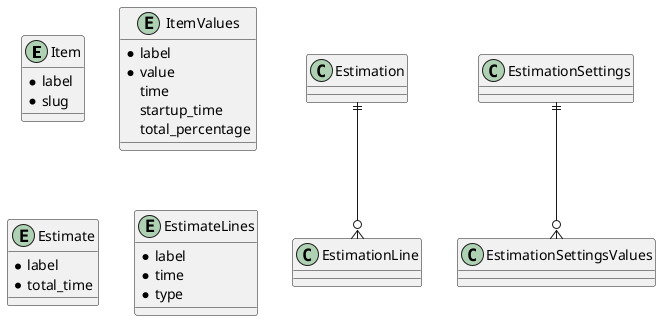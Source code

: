 @startuml

entity Item {
    *label
    *slug
}

entity ItemValues {
    *label
    *value
    time
    startup_time
    total_percentage
}

entity Estimate {
    *label
    *total_time
}

entity EstimateLines {
    *label
    *time
    *type
}

Estimation ||--o{ EstimationLine
EstimationSettings ||--o{ EstimationSettingsValues
@enduml
